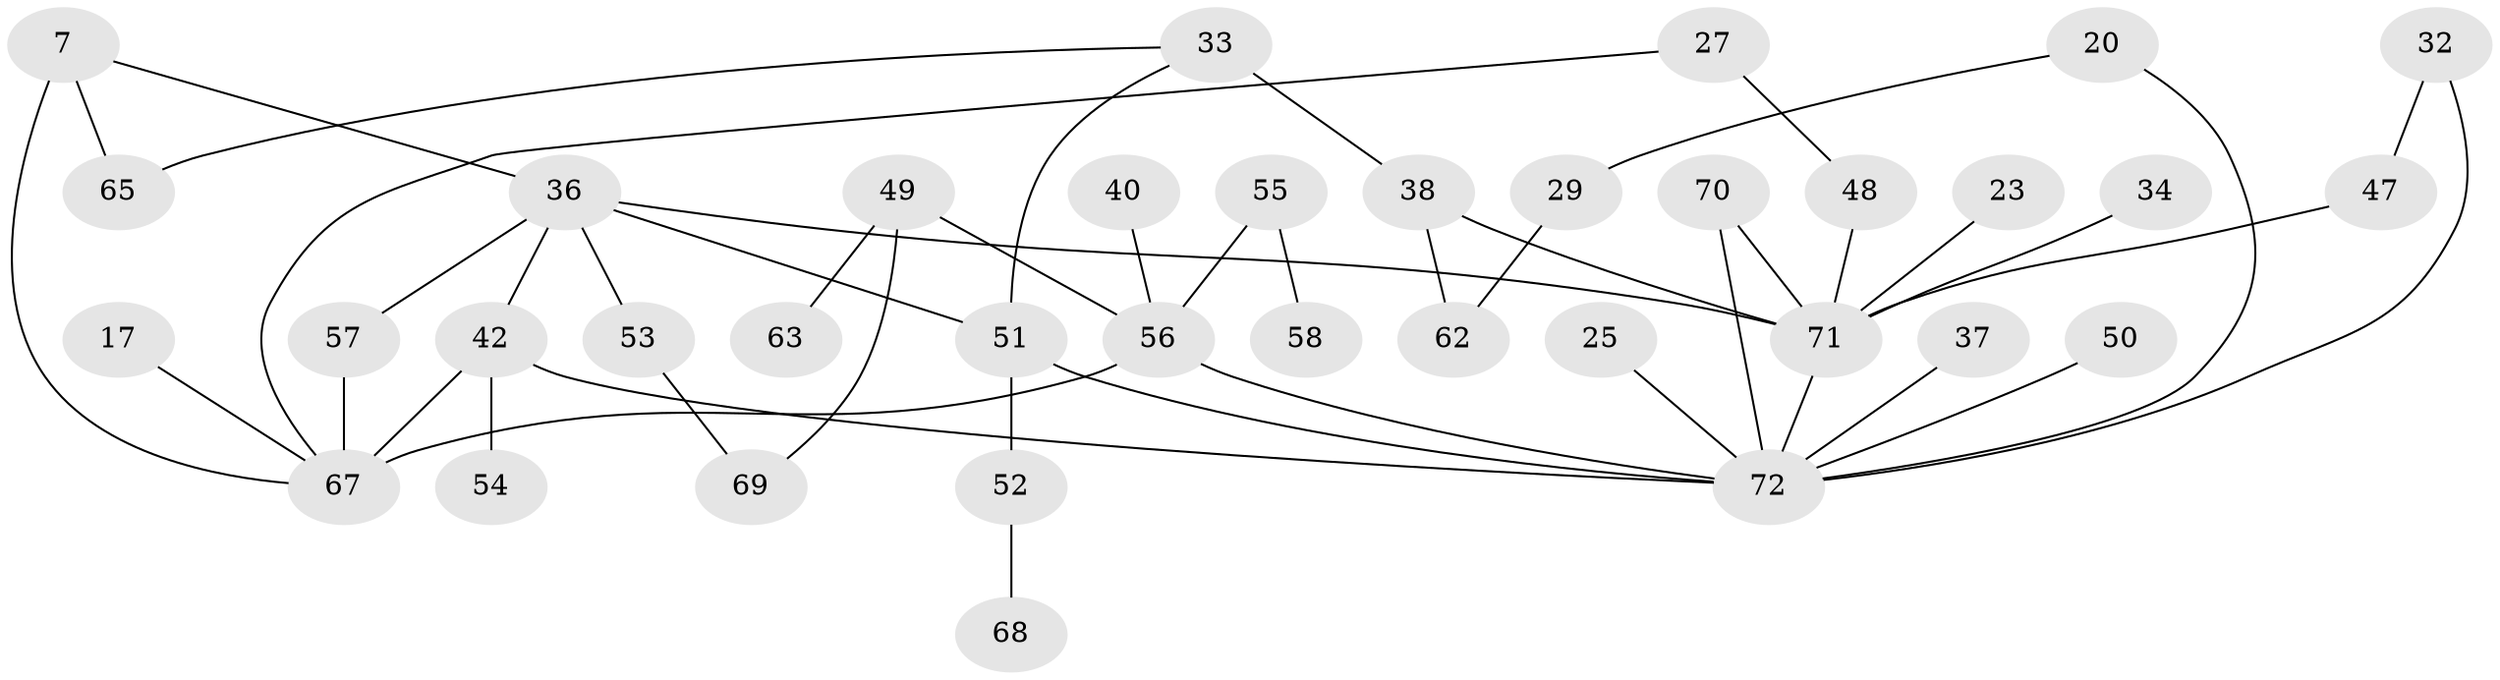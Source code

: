// original degree distribution, {4: 0.1527777777777778, 2: 0.3611111111111111, 6: 0.027777777777777776, 7: 0.013888888888888888, 3: 0.19444444444444445, 5: 0.041666666666666664, 1: 0.19444444444444445, 10: 0.013888888888888888}
// Generated by graph-tools (version 1.1) at 2025/41/03/09/25 04:41:58]
// undirected, 36 vertices, 47 edges
graph export_dot {
graph [start="1"]
  node [color=gray90,style=filled];
  7;
  17;
  20;
  23;
  25;
  27;
  29;
  32;
  33;
  34;
  36 [super="+1"];
  37;
  38 [super="+8"];
  40;
  42 [super="+13"];
  47;
  48;
  49 [super="+16+46"];
  50;
  51 [super="+39"];
  52;
  53;
  54;
  55;
  56 [super="+28"];
  57;
  58;
  62;
  63;
  65 [super="+64"];
  67 [super="+6+59"];
  68;
  69;
  70 [super="+9"];
  71 [super="+43+61"];
  72 [super="+41+60+66"];
  7 -- 36;
  7 -- 67 [weight=2];
  7 -- 65;
  17 -- 67;
  20 -- 29;
  20 -- 72;
  23 -- 71;
  25 -- 72;
  27 -- 48;
  27 -- 67;
  29 -- 62;
  32 -- 47;
  32 -- 72;
  33 -- 38 [weight=2];
  33 -- 51;
  33 -- 65;
  34 -- 71;
  36 -- 42 [weight=2];
  36 -- 53;
  36 -- 57;
  36 -- 51 [weight=2];
  36 -- 71;
  37 -- 72;
  38 -- 62;
  38 -- 71;
  40 -- 56;
  42 -- 54;
  42 -- 72 [weight=3];
  42 -- 67;
  47 -- 71;
  48 -- 71;
  49 -- 56;
  49 -- 69;
  49 -- 63;
  50 -- 72;
  51 -- 52;
  51 -- 72;
  52 -- 68;
  53 -- 69;
  55 -- 58;
  55 -- 56;
  56 -- 72 [weight=2];
  56 -- 67 [weight=2];
  57 -- 67 [weight=2];
  70 -- 71 [weight=4];
  70 -- 72;
  71 -- 72 [weight=4];
}
